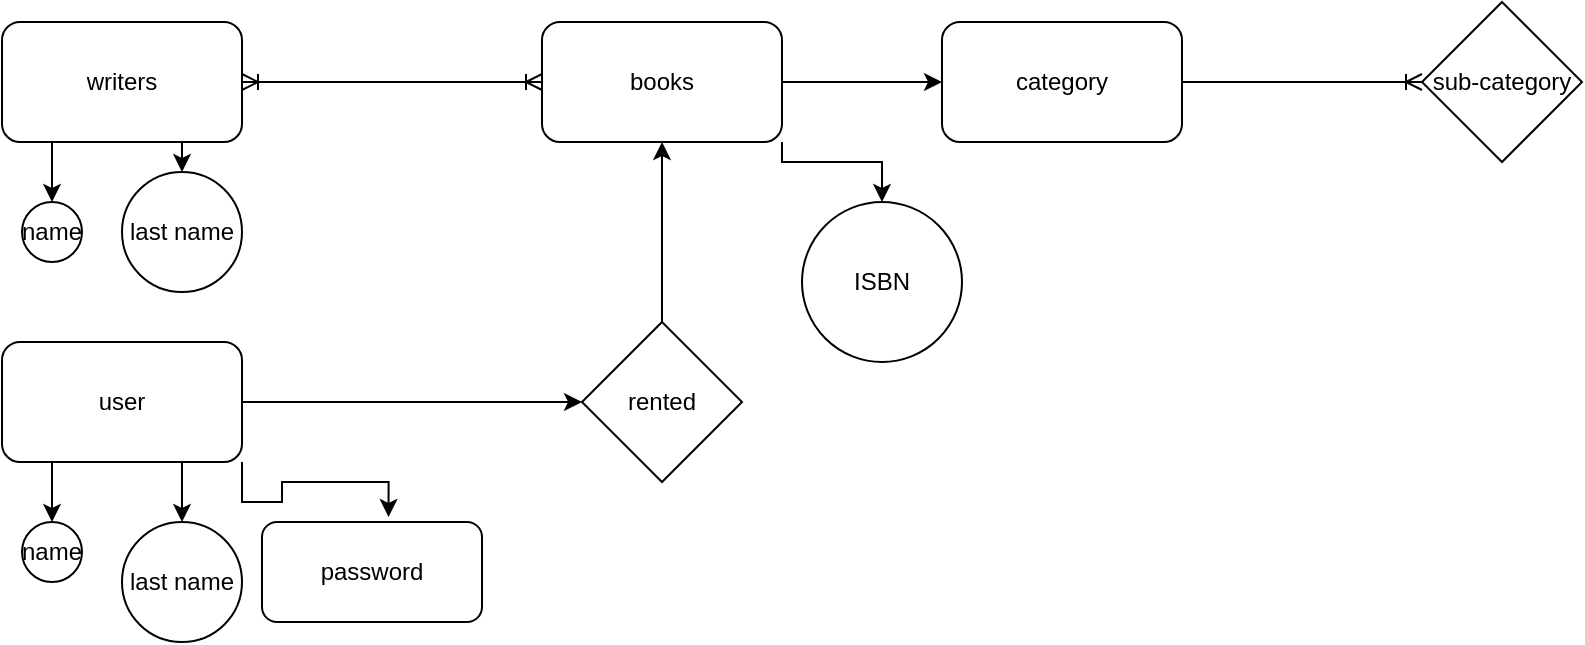 <mxfile version="14.4.2" type="github">
  <diagram id="YWuuKNWN5bJG5vIbLnU_" name="Page-1">
    <mxGraphModel dx="2272" dy="762" grid="1" gridSize="10" guides="1" tooltips="1" connect="1" arrows="1" fold="1" page="1" pageScale="1" pageWidth="850" pageHeight="1100" math="0" shadow="0">
      <root>
        <mxCell id="0" />
        <mxCell id="1" parent="0" />
        <mxCell id="ozsfNRa52i15XLv_PByh-25" style="edgeStyle=orthogonalEdgeStyle;rounded=0;orthogonalLoop=1;jettySize=auto;html=1;entryX=0;entryY=0.5;entryDx=0;entryDy=0;" edge="1" parent="1" source="ozsfNRa52i15XLv_PByh-2" target="ozsfNRa52i15XLv_PByh-12">
          <mxGeometry relative="1" as="geometry">
            <mxPoint x="370" y="40" as="targetPoint" />
            <Array as="points" />
          </mxGeometry>
        </mxCell>
        <mxCell id="ozsfNRa52i15XLv_PByh-42" style="edgeStyle=orthogonalEdgeStyle;rounded=0;orthogonalLoop=1;jettySize=auto;html=1;exitX=1;exitY=1;exitDx=0;exitDy=0;entryX=0.5;entryY=0;entryDx=0;entryDy=0;" edge="1" parent="1" source="ozsfNRa52i15XLv_PByh-2" target="ozsfNRa52i15XLv_PByh-51">
          <mxGeometry relative="1" as="geometry">
            <mxPoint x="350" y="140" as="targetPoint" />
            <Array as="points">
              <mxPoint x="270" y="80" />
              <mxPoint x="320" y="80" />
            </Array>
          </mxGeometry>
        </mxCell>
        <mxCell id="ozsfNRa52i15XLv_PByh-2" value="books" style="rounded=1;whiteSpace=wrap;html=1;gradientColor=none;" vertex="1" parent="1">
          <mxGeometry x="150" y="10" width="120" height="60" as="geometry" />
        </mxCell>
        <mxCell id="ozsfNRa52i15XLv_PByh-30" style="edgeStyle=orthogonalEdgeStyle;rounded=0;orthogonalLoop=1;jettySize=auto;html=1;exitX=0.25;exitY=1;exitDx=0;exitDy=0;entryX=0.5;entryY=0;entryDx=0;entryDy=0;" edge="1" parent="1" source="ozsfNRa52i15XLv_PByh-3" target="ozsfNRa52i15XLv_PByh-43">
          <mxGeometry relative="1" as="geometry">
            <mxPoint x="-95" y="90" as="targetPoint" />
          </mxGeometry>
        </mxCell>
        <mxCell id="ozsfNRa52i15XLv_PByh-47" style="edgeStyle=orthogonalEdgeStyle;rounded=0;orthogonalLoop=1;jettySize=auto;html=1;exitX=0.75;exitY=1;exitDx=0;exitDy=0;entryX=0.5;entryY=0;entryDx=0;entryDy=0;" edge="1" parent="1" source="ozsfNRa52i15XLv_PByh-3" target="ozsfNRa52i15XLv_PByh-45">
          <mxGeometry relative="1" as="geometry" />
        </mxCell>
        <mxCell id="ozsfNRa52i15XLv_PByh-3" value="writers" style="rounded=1;whiteSpace=wrap;html=1;gradientColor=none;" vertex="1" parent="1">
          <mxGeometry x="-120" y="10" width="120" height="60" as="geometry" />
        </mxCell>
        <mxCell id="ozsfNRa52i15XLv_PByh-20" style="edgeStyle=orthogonalEdgeStyle;rounded=0;orthogonalLoop=1;jettySize=auto;html=1;exitX=1;exitY=0.5;exitDx=0;exitDy=0;entryX=0;entryY=0.5;entryDx=0;entryDy=0;" edge="1" parent="1" source="ozsfNRa52i15XLv_PByh-8" target="ozsfNRa52i15XLv_PByh-19">
          <mxGeometry relative="1" as="geometry" />
        </mxCell>
        <mxCell id="ozsfNRa52i15XLv_PByh-37" style="edgeStyle=orthogonalEdgeStyle;rounded=0;orthogonalLoop=1;jettySize=auto;html=1;exitX=0.25;exitY=1;exitDx=0;exitDy=0;entryX=0.5;entryY=0;entryDx=0;entryDy=0;" edge="1" parent="1" source="ozsfNRa52i15XLv_PByh-8" target="ozsfNRa52i15XLv_PByh-44">
          <mxGeometry relative="1" as="geometry">
            <mxPoint x="-95" y="260" as="targetPoint" />
          </mxGeometry>
        </mxCell>
        <mxCell id="ozsfNRa52i15XLv_PByh-38" style="edgeStyle=orthogonalEdgeStyle;rounded=0;orthogonalLoop=1;jettySize=auto;html=1;exitX=0.75;exitY=1;exitDx=0;exitDy=0;entryX=0.5;entryY=0;entryDx=0;entryDy=0;" edge="1" parent="1" source="ozsfNRa52i15XLv_PByh-8" target="ozsfNRa52i15XLv_PByh-48">
          <mxGeometry relative="1" as="geometry">
            <mxPoint x="-25" y="260" as="targetPoint" />
          </mxGeometry>
        </mxCell>
        <mxCell id="ozsfNRa52i15XLv_PByh-54" style="edgeStyle=orthogonalEdgeStyle;rounded=0;orthogonalLoop=1;jettySize=auto;html=1;exitX=1;exitY=1;exitDx=0;exitDy=0;entryX=0.575;entryY=-0.05;entryDx=0;entryDy=0;entryPerimeter=0;" edge="1" parent="1" source="ozsfNRa52i15XLv_PByh-8" target="ozsfNRa52i15XLv_PByh-53">
          <mxGeometry relative="1" as="geometry" />
        </mxCell>
        <mxCell id="ozsfNRa52i15XLv_PByh-8" value="user" style="rounded=1;whiteSpace=wrap;html=1;gradientColor=none;" vertex="1" parent="1">
          <mxGeometry x="-120" y="170" width="120" height="60" as="geometry" />
        </mxCell>
        <mxCell id="ozsfNRa52i15XLv_PByh-12" value="category" style="rounded=1;whiteSpace=wrap;html=1;gradientColor=none;" vertex="1" parent="1">
          <mxGeometry x="350" y="10" width="120" height="60" as="geometry" />
        </mxCell>
        <mxCell id="ozsfNRa52i15XLv_PByh-16" value="&lt;span&gt;sub-category&lt;/span&gt;" style="rhombus;whiteSpace=wrap;html=1;gradientColor=none;" vertex="1" parent="1">
          <mxGeometry x="590" width="80" height="80" as="geometry" />
        </mxCell>
        <mxCell id="ozsfNRa52i15XLv_PByh-22" style="edgeStyle=orthogonalEdgeStyle;rounded=0;orthogonalLoop=1;jettySize=auto;html=1;exitX=0.5;exitY=0;exitDx=0;exitDy=0;entryX=0.5;entryY=1;entryDx=0;entryDy=0;" edge="1" parent="1" source="ozsfNRa52i15XLv_PByh-19" target="ozsfNRa52i15XLv_PByh-2">
          <mxGeometry relative="1" as="geometry" />
        </mxCell>
        <mxCell id="ozsfNRa52i15XLv_PByh-19" value="rented" style="rhombus;whiteSpace=wrap;html=1;gradientColor=none;" vertex="1" parent="1">
          <mxGeometry x="170" y="160" width="80" height="80" as="geometry" />
        </mxCell>
        <mxCell id="ozsfNRa52i15XLv_PByh-40" value="" style="edgeStyle=entityRelationEdgeStyle;fontSize=12;html=1;endArrow=ERoneToMany;exitX=1;exitY=0.5;exitDx=0;exitDy=0;entryX=0;entryY=0.5;entryDx=0;entryDy=0;" edge="1" parent="1" source="ozsfNRa52i15XLv_PByh-12" target="ozsfNRa52i15XLv_PByh-16">
          <mxGeometry width="100" height="100" relative="1" as="geometry">
            <mxPoint x="310" y="260" as="sourcePoint" />
            <mxPoint x="410" y="160" as="targetPoint" />
          </mxGeometry>
        </mxCell>
        <mxCell id="ozsfNRa52i15XLv_PByh-41" value="" style="edgeStyle=entityRelationEdgeStyle;fontSize=12;html=1;endArrow=ERoneToMany;startArrow=ERoneToMany;exitX=1;exitY=0.5;exitDx=0;exitDy=0;" edge="1" parent="1" source="ozsfNRa52i15XLv_PByh-3">
          <mxGeometry width="100" height="100" relative="1" as="geometry">
            <mxPoint x="50" y="140" as="sourcePoint" />
            <mxPoint x="150" y="40" as="targetPoint" />
          </mxGeometry>
        </mxCell>
        <mxCell id="ozsfNRa52i15XLv_PByh-43" value="name" style="ellipse;whiteSpace=wrap;html=1;aspect=fixed;gradientColor=none;" vertex="1" parent="1">
          <mxGeometry x="-110" y="100" width="30" height="30" as="geometry" />
        </mxCell>
        <mxCell id="ozsfNRa52i15XLv_PByh-44" value="name" style="ellipse;whiteSpace=wrap;html=1;aspect=fixed;gradientColor=none;" vertex="1" parent="1">
          <mxGeometry x="-110" y="260" width="30" height="30" as="geometry" />
        </mxCell>
        <mxCell id="ozsfNRa52i15XLv_PByh-45" value="last name" style="ellipse;whiteSpace=wrap;html=1;aspect=fixed;gradientColor=none;" vertex="1" parent="1">
          <mxGeometry x="-60" y="85" width="60" height="60" as="geometry" />
        </mxCell>
        <mxCell id="ozsfNRa52i15XLv_PByh-48" value="last name" style="ellipse;whiteSpace=wrap;html=1;aspect=fixed;gradientColor=none;" vertex="1" parent="1">
          <mxGeometry x="-60" y="260" width="60" height="60" as="geometry" />
        </mxCell>
        <mxCell id="ozsfNRa52i15XLv_PByh-50" style="edgeStyle=orthogonalEdgeStyle;rounded=0;orthogonalLoop=1;jettySize=auto;html=1;entryX=0.5;entryY=0;entryDx=0;entryDy=0;" edge="1" parent="1">
          <mxGeometry relative="1" as="geometry">
            <mxPoint x="360" y="120" as="targetPoint" />
            <mxPoint x="360" y="120" as="sourcePoint" />
          </mxGeometry>
        </mxCell>
        <mxCell id="ozsfNRa52i15XLv_PByh-51" value="ISBN" style="ellipse;whiteSpace=wrap;html=1;aspect=fixed;gradientColor=none;" vertex="1" parent="1">
          <mxGeometry x="280" y="100" width="80" height="80" as="geometry" />
        </mxCell>
        <mxCell id="ozsfNRa52i15XLv_PByh-53" value="password" style="rounded=1;whiteSpace=wrap;html=1;gradientColor=none;" vertex="1" parent="1">
          <mxGeometry x="10" y="260" width="110" height="50" as="geometry" />
        </mxCell>
      </root>
    </mxGraphModel>
  </diagram>
</mxfile>

